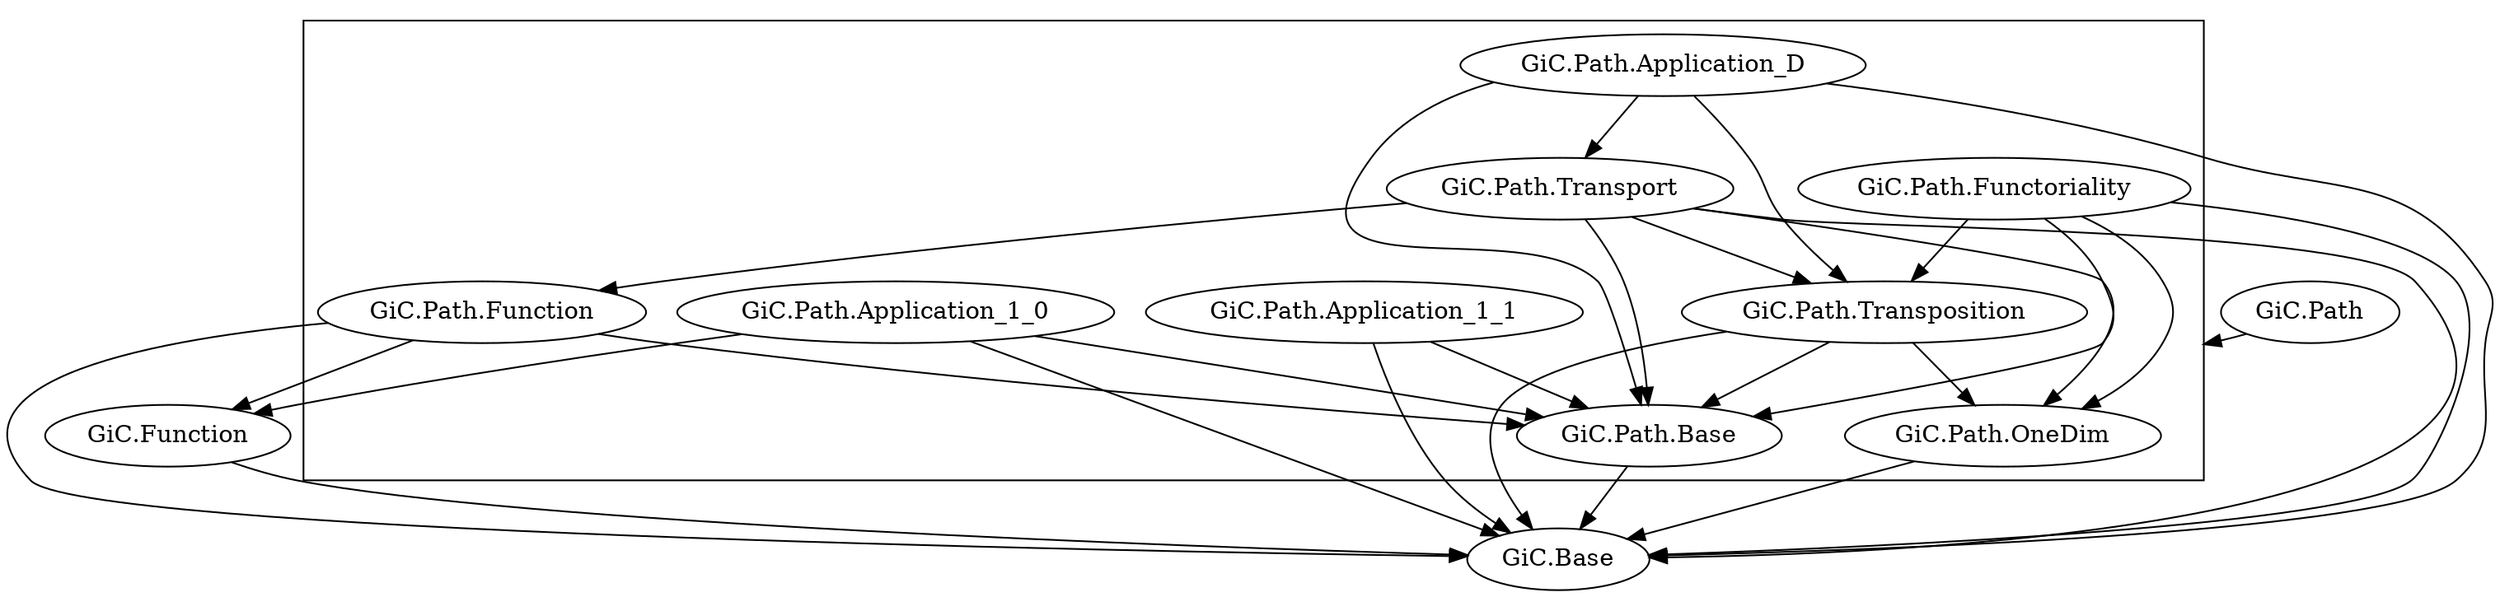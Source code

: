 digraph dependency_graph {
  compound = true;

  # GiC.Base

  # GiC.Function
  "GiC.Function" -> "GiC.Base";

  # GiC.Path.Base
  "GiC.Path.Base" -> "GiC.Base";

  # GiC.Path.Function
  "GiC.Path.Function" -> "GiC.Base";
  "GiC.Path.Function" -> "GiC.Function";
  "GiC.Path.Function" -> "GiC.Path.Base";

  # GiC.Path.OneDim
  "GiC.Path.OneDim" -> "GiC.Base";

  # GiC.Path.Transposition
  "GiC.Path.Transposition" -> "GiC.Base";
  "GiC.Path.Transposition" -> "GiC.Path.Base";
  "GiC.Path.Transposition" -> "GiC.Path.OneDim";

  # GiC.Path.Functoriality
  "GiC.Path.Functoriality" -> "GiC.Base";
  "GiC.Path.Functoriality" -> "GiC.Path.Base";
  "GiC.Path.Functoriality" -> "GiC.Path.OneDim";
  "GiC.Path.Functoriality" -> "GiC.Path.Transposition";

  # GiC.Path.Application_1_0
  "GiC.Path.Application_1_0" -> "GiC.Base";
  "GiC.Path.Application_1_0" -> "GiC.Function";
  "GiC.Path.Application_1_0" -> "GiC.Path.Base";

  # GiC.Path.Application_1_1
  "GiC.Path.Application_1_1" -> "GiC.Base";
  "GiC.Path.Application_1_1" -> "GiC.Path.Base";

  # GiC.Path.Transport
  "GiC.Path.Transport" -> "GiC.Base";
  "GiC.Path.Transport" -> "GiC.Path.Base";
  "GiC.Path.Transport" -> "GiC.Path.Function";
  "GiC.Path.Transport" -> "GiC.Path.OneDim";
  "GiC.Path.Transport" -> "GiC.Path.Transposition";

  # GiC.Path.Application_D
  "GiC.Path.Application_D" -> "GiC.Base";
  "GiC.Path.Application_D" -> "GiC.Path.Base";
  "GiC.Path.Application_D" -> "GiC.Path.Transposition";
  "GiC.Path.Application_D" -> "GiC.Path.Transport";

  # GiC.Path
  subgraph cluster_GiC_Path {
    "GiC.Path.Base";
    "GiC.Path.Function";
    "GiC.Path.OneDim";
    "GiC.Path.Transposition";
    "GiC.Path.Functoriality";
    "GiC.Path.Application_1_0";
    "GiC.Path.Application_1_1";
    "GiC.Path.Transport";
    "GiC.Path.Application_D";
  }

  "GiC.Path" -> "GiC.Path.Base" [lhead = cluster_GiC_Path];
}
